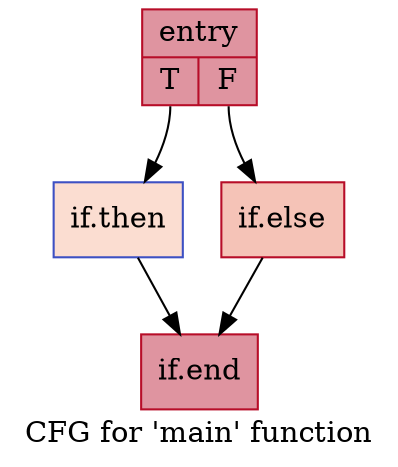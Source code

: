 digraph "CFG for 'main' function" {
	label="CFG for 'main' function";

	Node0x559da01d4bf0 [shape=record,color="#b70d28ff", style=filled, fillcolor="#b70d2870",label="{entry|{<s0>T|<s1>F}}"];
	Node0x559da01d4bf0:s0 -> Node0x559da01d5ce0;
	Node0x559da01d4bf0:s1 -> Node0x559da01d5db0;
	Node0x559da01d5ce0 [shape=record,color="#3d50c3ff", style=filled, fillcolor="#f7b39670",label="{if.then}"];
	Node0x559da01d5ce0 -> Node0x559da01d61f0;
	Node0x559da01d5db0 [shape=record,color="#b70d28ff", style=filled, fillcolor="#e8765c70",label="{if.else}"];
	Node0x559da01d5db0 -> Node0x559da01d61f0;
	Node0x559da01d61f0 [shape=record,color="#b70d28ff", style=filled, fillcolor="#b70d2870",label="{if.end}"];
}
